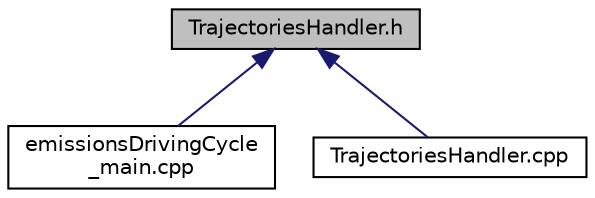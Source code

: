 digraph "TrajectoriesHandler.h"
{
  edge [fontname="Helvetica",fontsize="10",labelfontname="Helvetica",labelfontsize="10"];
  node [fontname="Helvetica",fontsize="10",shape=record];
  Node32 [label="TrajectoriesHandler.h",height=0.2,width=0.4,color="black", fillcolor="grey75", style="filled", fontcolor="black"];
  Node32 -> Node33 [dir="back",color="midnightblue",fontsize="10",style="solid",fontname="Helvetica"];
  Node33 [label="emissionsDrivingCycle\l_main.cpp",height=0.2,width=0.4,color="black", fillcolor="white", style="filled",URL="$d7/d3f/emissions_driving_cycle__main_8cpp.html"];
  Node32 -> Node34 [dir="back",color="midnightblue",fontsize="10",style="solid",fontname="Helvetica"];
  Node34 [label="TrajectoriesHandler.cpp",height=0.2,width=0.4,color="black", fillcolor="white", style="filled",URL="$d5/d61/_trajectories_handler_8cpp.html"];
}
